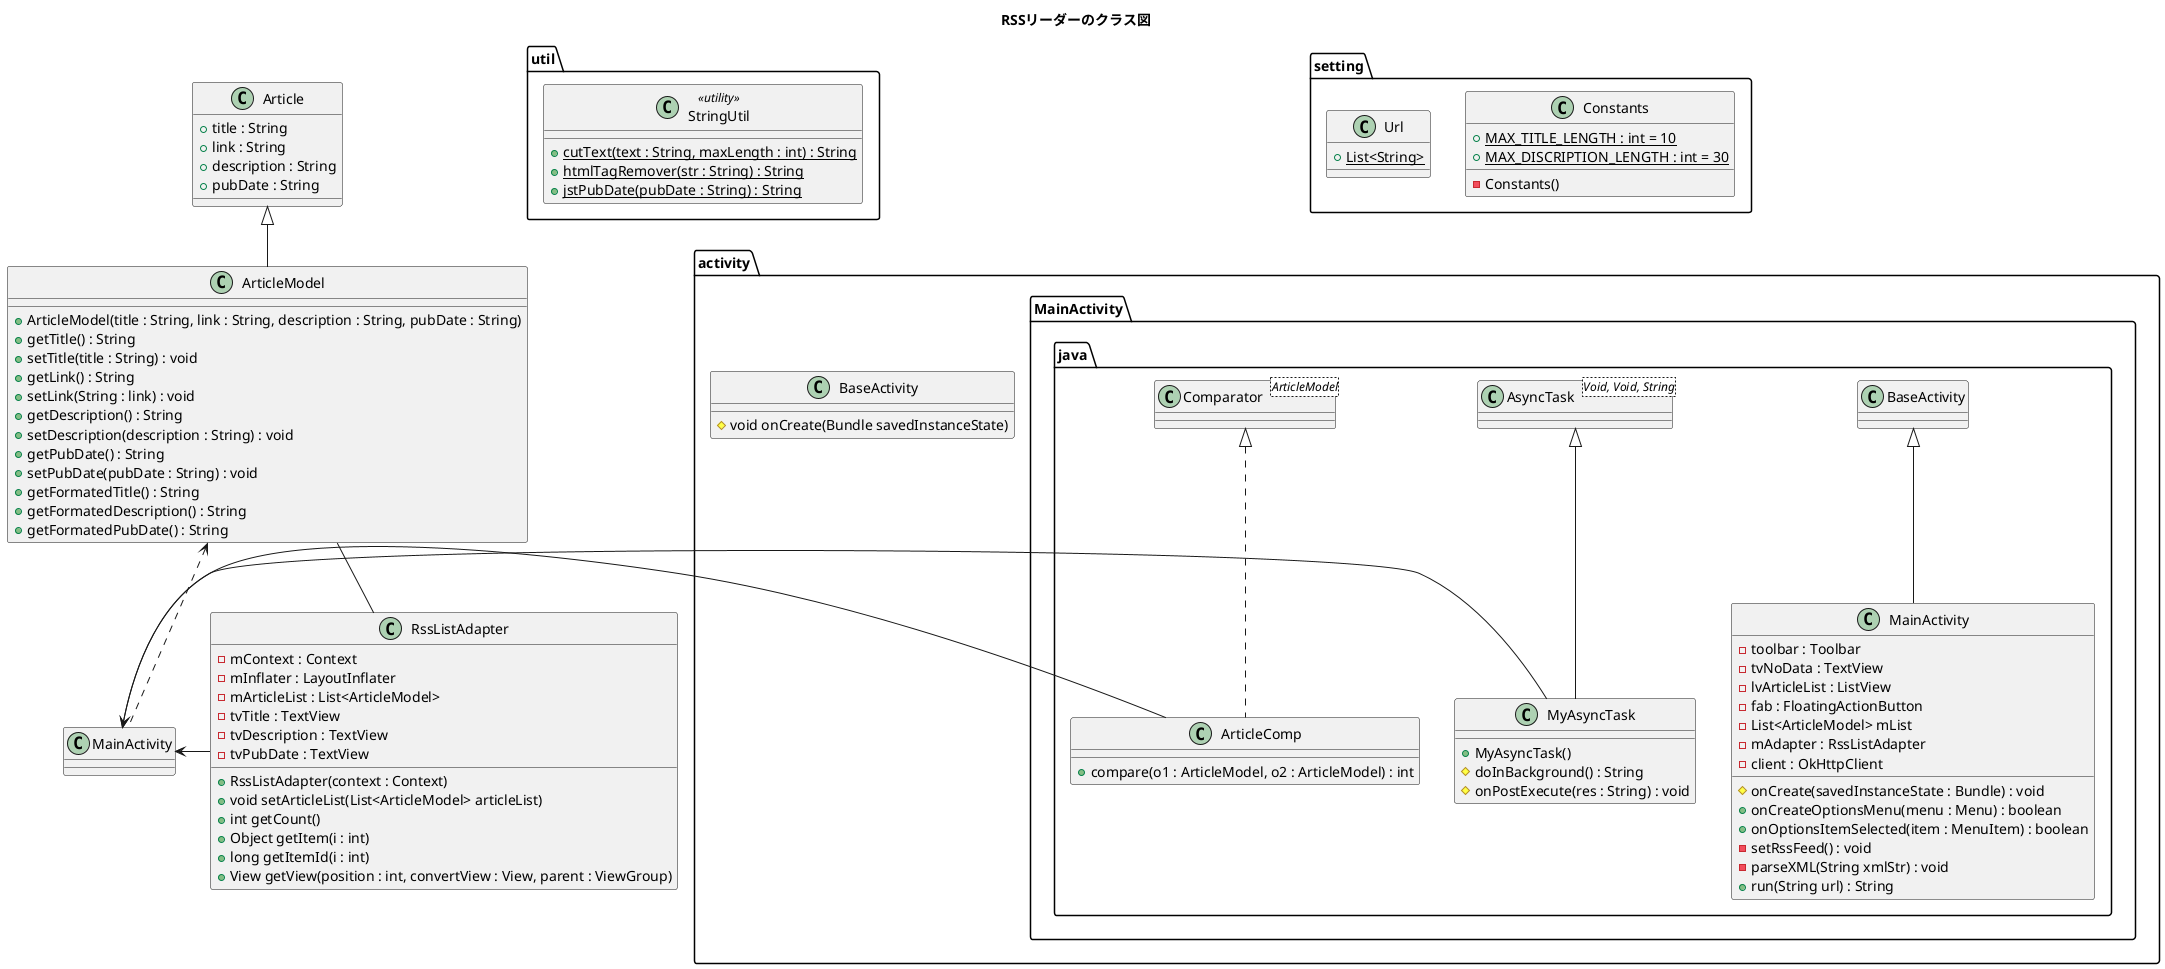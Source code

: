 @startuml
title: RSSリーダーのクラス図
package activity {
    class BaseActivity {
        # void onCreate(Bundle savedInstanceState)
    }
    package MainActivity.java {
        class MainActivity extends BaseActivity {
            - toolbar : Toolbar
            - tvNoData : TextView
            - lvArticleList : ListView
            - fab : FloatingActionButton
            - List<ArticleModel> mList
            - mAdapter : RssListAdapter
            - client : OkHttpClient
            # onCreate(savedInstanceState : Bundle) : void
            + onCreateOptionsMenu(menu : Menu) : boolean
            + onOptionsItemSelected(item : MenuItem) : boolean
            - setRssFeed() : void
            - parseXML(String xmlStr) : void
            + run(String url) : String
        }

        class MyAsyncTask extends AsyncTask {
            + MyAsyncTask()
            # doInBackground() : String
            # onPostExecute(res : String) : void
        }

        class AsyncTask<Void, Void, String>

        class ArticleComp implements Comparator {
            + compare(o1 : ArticleModel, o2 : ArticleModel) : int
        }
        class Comparator<ArticleModel>
    }
}

class Article {
    + title : String
    + link : String
    + description : String
    + pubDate : String
}

class ArticleModel extends Article {
    + ArticleModel(title : String, link : String, description : String, pubDate : String)
    + getTitle() : String
    + setTitle(title : String) : void
    + getLink() : String
    + setLink(String : link) : void
    + getDescription() : String
    + setDescription(description : String) : void
    + getPubDate() : String
    + setPubDate(pubDate : String) : void
    + getFormatedTitle() : String
    + getFormatedDescription() : String
    + getFormatedPubDate() : String
}

package util {
    class StringUtil <<utility>> {
        + {static} cutText(text : String, maxLength : int) : String
        + {static} htmlTagRemover(str : String) : String
        + {static} jstPubDate(pubDate : String) : String
    }
}
package setting {
    class Constants {
        - Constants()
        + {static} MAX_TITLE_LENGTH : int = 10
        + {static} MAX_DISCRIPTION_LENGTH : int = 30
    }

    class Url {
        + {static} List<String>
    }
}

class RssListAdapter {
    + RssListAdapter(context : Context)
    - mContext : Context
    - mInflater : LayoutInflater
    - mArticleList : List<ArticleModel>
    - tvTitle : TextView
    - tvDescription : TextView
    - tvPubDate : TextView

    + void setArticleList(List<ArticleModel> articleList)
    + int getCount()
    + Object getItem(i : int)
    + long getItemId(i : int)
    + View getView(position : int, convertView : View, parent : ViewGroup)
}

MainActivity <- MyAsyncTask
MainActivity <- ArticleComp
MainActivity <- RssListAdapter
ArticleModel -- RssListAdapter
ArticleModel <.. MainActivity

@enduml